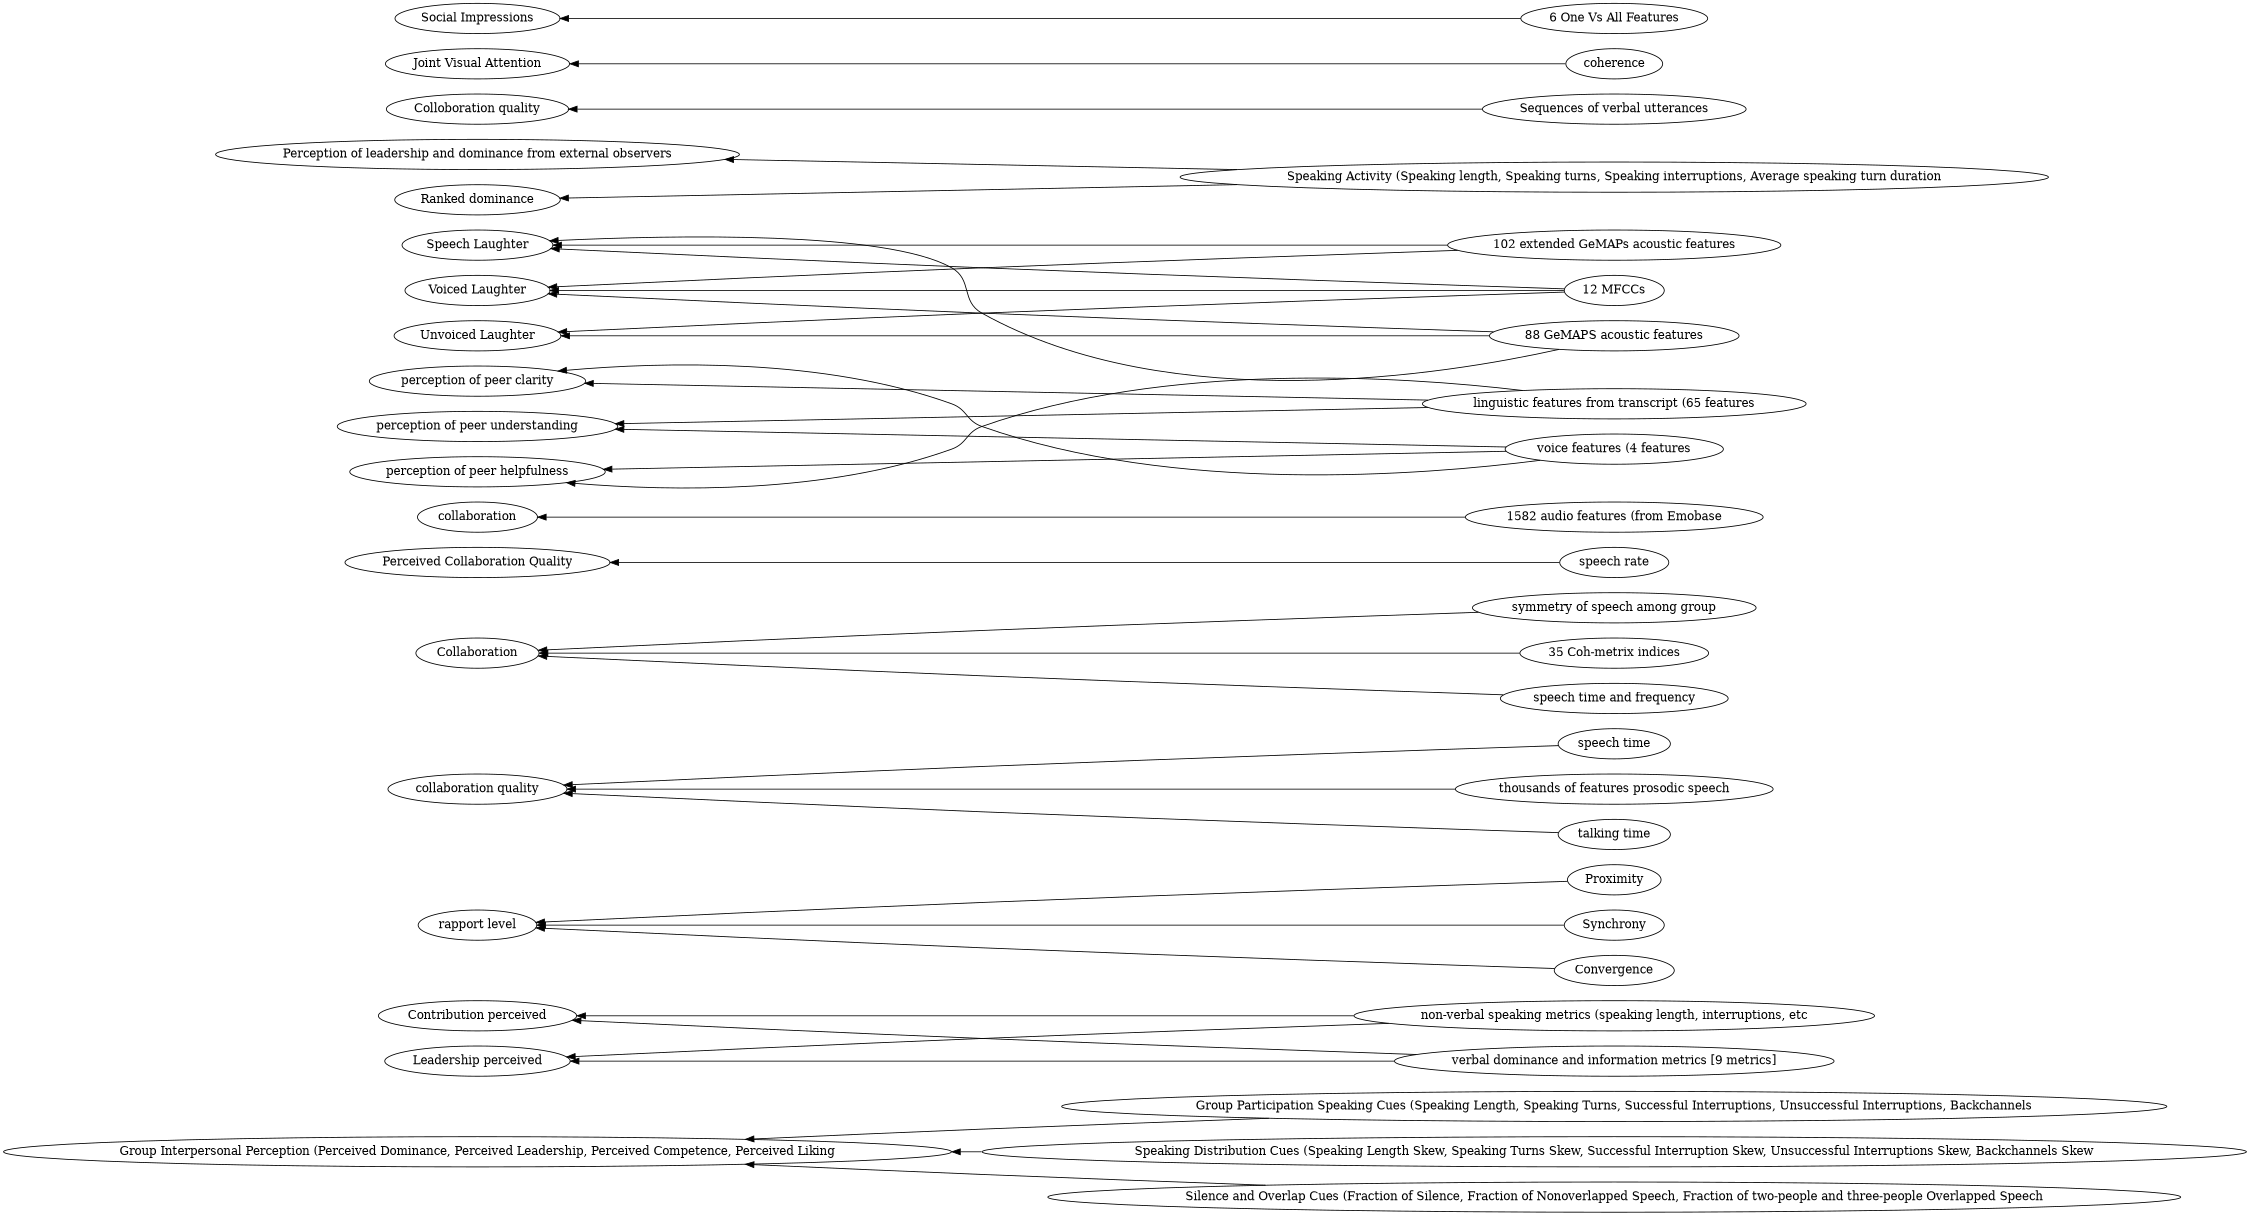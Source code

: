 digraph Test {
	rankdir=RL
	size="15,15"
	overlap=false
	splines=true
	{rank=same; "Group Participation Speaking Cues (Speaking Length, Speaking Turns, Successful Interruptions, Unsuccessful Interruptions, Backchannels" "non-verbal speaking metrics (speaking length, interruptions, etc" "Proximity" "speech time" "Synchrony" "symmetry of speech among group" "thousands of features prosodic speech" "speech rate" "1582 audio features (from Emobase" "Speaking Distribution Cues (Speaking Length Skew, Speaking Turns Skew, Successful Interruption Skew, Unsuccessful Interruptions Skew, Backchannels Skew" "35 Coh-metrix indices" "verbal dominance and information metrics [9 metrics]" "linguistic features from transcript (65 features" "Silence and Overlap Cues (Fraction of Silence, Fraction of Nonoverlapped Speech, Fraction of two-people and three-people Overlapped Speech" "voice features (4 features" "talking time" "88 GeMAPS acoustic features" "Speaking Activity (Speaking length, Speaking turns, Speaking interruptions, Average speaking turn duration" "speech time and frequency" "Sequences of verbal utterances" "coherence" "102 extended GeMAPs acoustic features" "Convergence" "12 MFCCs" "6 One Vs All Features";}
	{rank=same; "Collaboration" "perception of peer clarity" "Voiced Laughter" "Contribution perceived" "Social Impressions" "Speech Laughter" "Group Interpersonal Perception (Perceived Dominance, Perceived Leadership, Perceived Competence, Perceived Liking" "perception of peer understanding" "Colloboration quality" "collaboration" "rapport level" "Perception of leadership and dominance from external observers" "collaboration quality" "Joint Visual Attention" "Leadership perceived" "Ranked dominance" "perception of peer helpfulness" "Unvoiced Laughter" "Perceived Collaboration Quality";}
	"verbal dominance and information metrics [9 metrics]" [href="https://scholar.google.com/scholar?hl=en&q=A%20Multimodal-Sensor-Enabled%20Room%20for%20Unobtrusive%20Group%20Meeting%20Analysis"]
	"verbal dominance and information metrics [9 metrics]" -> "Leadership perceived"
	"verbal dominance and information metrics [9 metrics]" [href="https://scholar.google.com/scholar?hl=en&q=A%20Multimodal-Sensor-Enabled%20Room%20for%20Unobtrusive%20Group%20Meeting%20Analysis"]
	"verbal dominance and information metrics [9 metrics]" -> "Contribution perceived"
	"non-verbal speaking metrics (speaking length, interruptions, etc" [href="https://scholar.google.com/scholar?hl=en&q=A%20Multimodal-Sensor-Enabled%20Room%20for%20Unobtrusive%20Group%20Meeting%20Analysis"]
	"non-verbal speaking metrics (speaking length, interruptions, etc" -> "Leadership perceived"
	"non-verbal speaking metrics (speaking length, interruptions, etc" [href="https://scholar.google.com/scholar?hl=en&q=A%20Multimodal-Sensor-Enabled%20Room%20for%20Unobtrusive%20Group%20Meeting%20Analysis"]
	"non-verbal speaking metrics (speaking length, interruptions, etc" -> "Contribution perceived"
	"Group Participation Speaking Cues (Speaking Length, Speaking Turns, Successful Interruptions, Unsuccessful Interruptions, Backchannels" [href="https://scholar.google.com/scholar?hl=en&q=Linking%20Speaking%20and%20Looking%20Behavior%20Patterns%20with%20Group%20Composition,%20Perception,%20and%20Performance"]
	"Group Participation Speaking Cues (Speaking Length, Speaking Turns, Successful Interruptions, Unsuccessful Interruptions, Backchannels" -> "Group Interpersonal Perception (Perceived Dominance, Perceived Leadership, Perceived Competence, Perceived Liking"
	"Silence and Overlap Cues (Fraction of Silence, Fraction of Nonoverlapped Speech, Fraction of two-people and three-people Overlapped Speech" [href="https://scholar.google.com/scholar?hl=en&q=Linking%20Speaking%20and%20Looking%20Behavior%20Patterns%20with%20Group%20Composition,%20Perception,%20and%20Performance"]
	"Silence and Overlap Cues (Fraction of Silence, Fraction of Nonoverlapped Speech, Fraction of two-people and three-people Overlapped Speech" -> "Group Interpersonal Perception (Perceived Dominance, Perceived Leadership, Perceived Competence, Perceived Liking"
	"Speaking Distribution Cues (Speaking Length Skew, Speaking Turns Skew, Successful Interruption Skew, Unsuccessful Interruptions Skew, Backchannels Skew" [href="https://scholar.google.com/scholar?hl=en&q=Linking%20Speaking%20and%20Looking%20Behavior%20Patterns%20with%20Group%20Composition,%20Perception,%20and%20Performance"]
	"Speaking Distribution Cues (Speaking Length Skew, Speaking Turns Skew, Successful Interruption Skew, Unsuccessful Interruptions Skew, Backchannels Skew" -> "Group Interpersonal Perception (Perceived Dominance, Perceived Leadership, Perceived Competence, Perceived Liking"
	"88 GeMAPS acoustic features" [href="https://scholar.google.com/scholar?hl=en&q=Automatic%20Recognition%20of%20Affective%20Laughter%20in%20Spontaneous%20Dyadic%20Interactions%20from%20Audiovisual%20Signals"]
	"88 GeMAPS acoustic features" -> "Voiced Laughter"
	"102 extended GeMAPs acoustic features" [href="https://scholar.google.com/scholar?hl=en&q=Automatic%20Recognition%20of%20Affective%20Laughter%20in%20Spontaneous%20Dyadic%20Interactions%20from%20Audiovisual%20Signals"]
	"102 extended GeMAPs acoustic features" -> "Voiced Laughter"
	"12 MFCCs" [href="https://scholar.google.com/scholar?hl=en&q=Automatic%20Recognition%20of%20Affective%20Laughter%20in%20Spontaneous%20Dyadic%20Interactions%20from%20Audiovisual%20Signals"]
	"12 MFCCs" -> "Voiced Laughter"
	"88 GeMAPS acoustic features" [href="https://scholar.google.com/scholar?hl=en&q=Automatic%20Recognition%20of%20Affective%20Laughter%20in%20Spontaneous%20Dyadic%20Interactions%20from%20Audiovisual%20Signals"]
	"88 GeMAPS acoustic features" -> "Unvoiced Laughter"
	"12 MFCCs" [href="https://scholar.google.com/scholar?hl=en&q=Automatic%20Recognition%20of%20Affective%20Laughter%20in%20Spontaneous%20Dyadic%20Interactions%20from%20Audiovisual%20Signals"]
	"12 MFCCs" -> "Unvoiced Laughter"
	"88 GeMAPS acoustic features" [href="https://scholar.google.com/scholar?hl=en&q=Automatic%20Recognition%20of%20Affective%20Laughter%20in%20Spontaneous%20Dyadic%20Interactions%20from%20Audiovisual%20Signals"]
	"88 GeMAPS acoustic features" -> "Speech Laughter"
	"102 extended GeMAPs acoustic features" [href="https://scholar.google.com/scholar?hl=en&q=Automatic%20Recognition%20of%20Affective%20Laughter%20in%20Spontaneous%20Dyadic%20Interactions%20from%20Audiovisual%20Signals"]
	"102 extended GeMAPs acoustic features" -> "Speech Laughter"
	"12 MFCCs" [href="https://scholar.google.com/scholar?hl=en&q=Automatic%20Recognition%20of%20Affective%20Laughter%20in%20Spontaneous%20Dyadic%20Interactions%20from%20Audiovisual%20Signals"]
	"12 MFCCs" -> "Speech Laughter"
	"speech rate" [href="https://scholar.google.com/scholar?hl=en&q=Modeling%20Team-level%20Multimodal%20Dynamics%20during%20Multiparty%20Collaboration"]
	"speech rate" -> "Perceived Collaboration Quality"
	Proximity [href="https://scholar.google.com/scholar?hl=en&q=Acoustic-Prosodic%20Entrainment%20and%20Rapport%20in%20Collaborative%20Learning%20Dialogues"]
	Proximity -> "rapport level"
	Convergence [href="https://scholar.google.com/scholar?hl=en&q=Acoustic-Prosodic%20Entrainment%20and%20Rapport%20in%20Collaborative%20Learning%20Dialogues"]
	Convergence -> "rapport level"
	Synchrony [href="https://scholar.google.com/scholar?hl=en&q=Acoustic-Prosodic%20Entrainment%20and%20Rapport%20in%20Collaborative%20Learning%20Dialogues"]
	Synchrony -> "rapport level"
	"6 One Vs All Features" [href="https://scholar.google.com/scholar?hl=en&q=Personality%20classification%20and%20behaviour%20interpretation:%20An%20approach%20based%20on%20feature%20categories"]
	"6 One Vs All Features" -> "Social Impressions"
	"Speaking Activity (Speaking length, Speaking turns, Speaking interruptions, Average speaking turn duration" [href="https://scholar.google.com/scholar?hl=en&q=Emergent%20leaders%20through%20looking%20and%20speaking:%20from%20audio-visual%20data%20to%20multimodal%20recognition"]
	"Speaking Activity (Speaking length, Speaking turns, Speaking interruptions, Average speaking turn duration" -> "Perception of leadership and dominance from external observers"
	"Speaking Activity (Speaking length, Speaking turns, Speaking interruptions, Average speaking turn duration" [href="https://scholar.google.com/scholar?hl=en&q=Emergent%20leaders%20through%20looking%20and%20speaking:%20from%20audio-visual%20data%20to%20multimodal%20recognition"]
	"Speaking Activity (Speaking length, Speaking turns, Speaking interruptions, Average speaking turn duration" -> "Ranked dominance"
	"linguistic features from transcript (65 features" [href="https://scholar.google.com/scholar?hl=en&q=Multimodal%20Analysis%20of%20Vocal%20Collaborative%20Search:A%20Public%20Corpus%20and%20Results"]
	"linguistic features from transcript (65 features" -> "perception of peer helpfulness"
	"voice features (4 features" [href="https://scholar.google.com/scholar?hl=en&q=Multimodal%20Analysis%20of%20Vocal%20Collaborative%20Search:A%20Public%20Corpus%20and%20Results"]
	"voice features (4 features" -> "perception of peer helpfulness"
	"linguistic features from transcript (65 features" [href="https://scholar.google.com/scholar?hl=en&q=Multimodal%20Analysis%20of%20Vocal%20Collaborative%20Search:A%20Public%20Corpus%20and%20Results"]
	"linguistic features from transcript (65 features" -> "perception of peer understanding"
	"voice features (4 features" [href="https://scholar.google.com/scholar?hl=en&q=Multimodal%20Analysis%20of%20Vocal%20Collaborative%20Search:A%20Public%20Corpus%20and%20Results"]
	"voice features (4 features" -> "perception of peer understanding"
	"linguistic features from transcript (65 features" [href="https://scholar.google.com/scholar?hl=en&q=Multimodal%20Analysis%20of%20Vocal%20Collaborative%20Search:A%20Public%20Corpus%20and%20Results"]
	"linguistic features from transcript (65 features" -> "perception of peer clarity"
	"voice features (4 features" [href="https://scholar.google.com/scholar?hl=en&q=Multimodal%20Analysis%20of%20Vocal%20Collaborative%20Search:A%20Public%20Corpus%20and%20Results"]
	"voice features (4 features" -> "perception of peer clarity"
	"Sequences of verbal utterances" [href="https://scholar.google.com/scholar?hl=en&q=Capturing%20and%20analyzing%20verbal%20and%20physical%20collaborative%20learning%20interactions%20at%20an%20enriched%20interactive%20tabletop"]
	"Sequences of verbal utterances" -> "Colloboration quality"
	"1582 audio features (from Emobase" [href="https://scholar.google.com/scholar?hl=en&q=High%20Accuracy%20Detection%20of%20Collaboration%20From%20Log%20Data%20and%20Superficial%20Speech%20Features"]
	"1582 audio features (from Emobase" -> collaboration
	coherence [href="https://scholar.google.com/scholar?hl=en&q=Does%20Seeing%20One%20Another’s%20Gaze%20Affect%20Group%20Dialogue?"]
	coherence -> "Joint Visual Attention"
	"35 Coh-metrix indices" [href="https://scholar.google.com/scholar?hl=en&q=Predicting%20the%20Quality%20of%20Collaborative%20Problem%20Solving%20Through%20Linguistic%20Analysis%20of%20Discourse"]
	"35 Coh-metrix indices" -> Collaboration
	"talking time" [href="https://scholar.google.com/scholar?hl=en&q=Toward%20Using%20Multi-Modal%20Learning%20Analytics%20to%20Support%20and%20Measure%20Collaboration%20in%20Co-Located%20Dyads"]
	"talking time" -> "collaboration quality"
	"speech time and frequency" [href="https://scholar.google.com/scholar?hl=en&q=An%20Automatic%20Approach%20for%20Mining%20Patterns%20of%20Collaboration%20around%20an%20Interactive%20Tabletop"]
	"speech time and frequency" -> Collaboration
	"symmetry of speech among group" [href="https://scholar.google.com/scholar?hl=en&q=An%20Automatic%20Approach%20for%20Mining%20Patterns%20of%20Collaboration%20around%20an%20Interactive%20Tabletop"]
	"symmetry of speech among group" -> Collaboration
	"speech time" [href="https://scholar.google.com/scholar?hl=en&q=Using%20the%20Tablet%20Gestures%20and%20Speech%20of%20Pairs%20of%20Students%20to%20Classify%20Their%20Collaboration"]
	"speech time" -> "collaboration quality"
	"thousands of features prosodic speech" [href="https://scholar.google.com/scholar?hl=en&q=Using%20the%20Tablet%20Gestures%20and%20Speech%20of%20Pairs%20of%20Students%20to%20Classify%20Their%20Collaboration"]
	"thousands of features prosodic speech" -> "collaboration quality"
}
